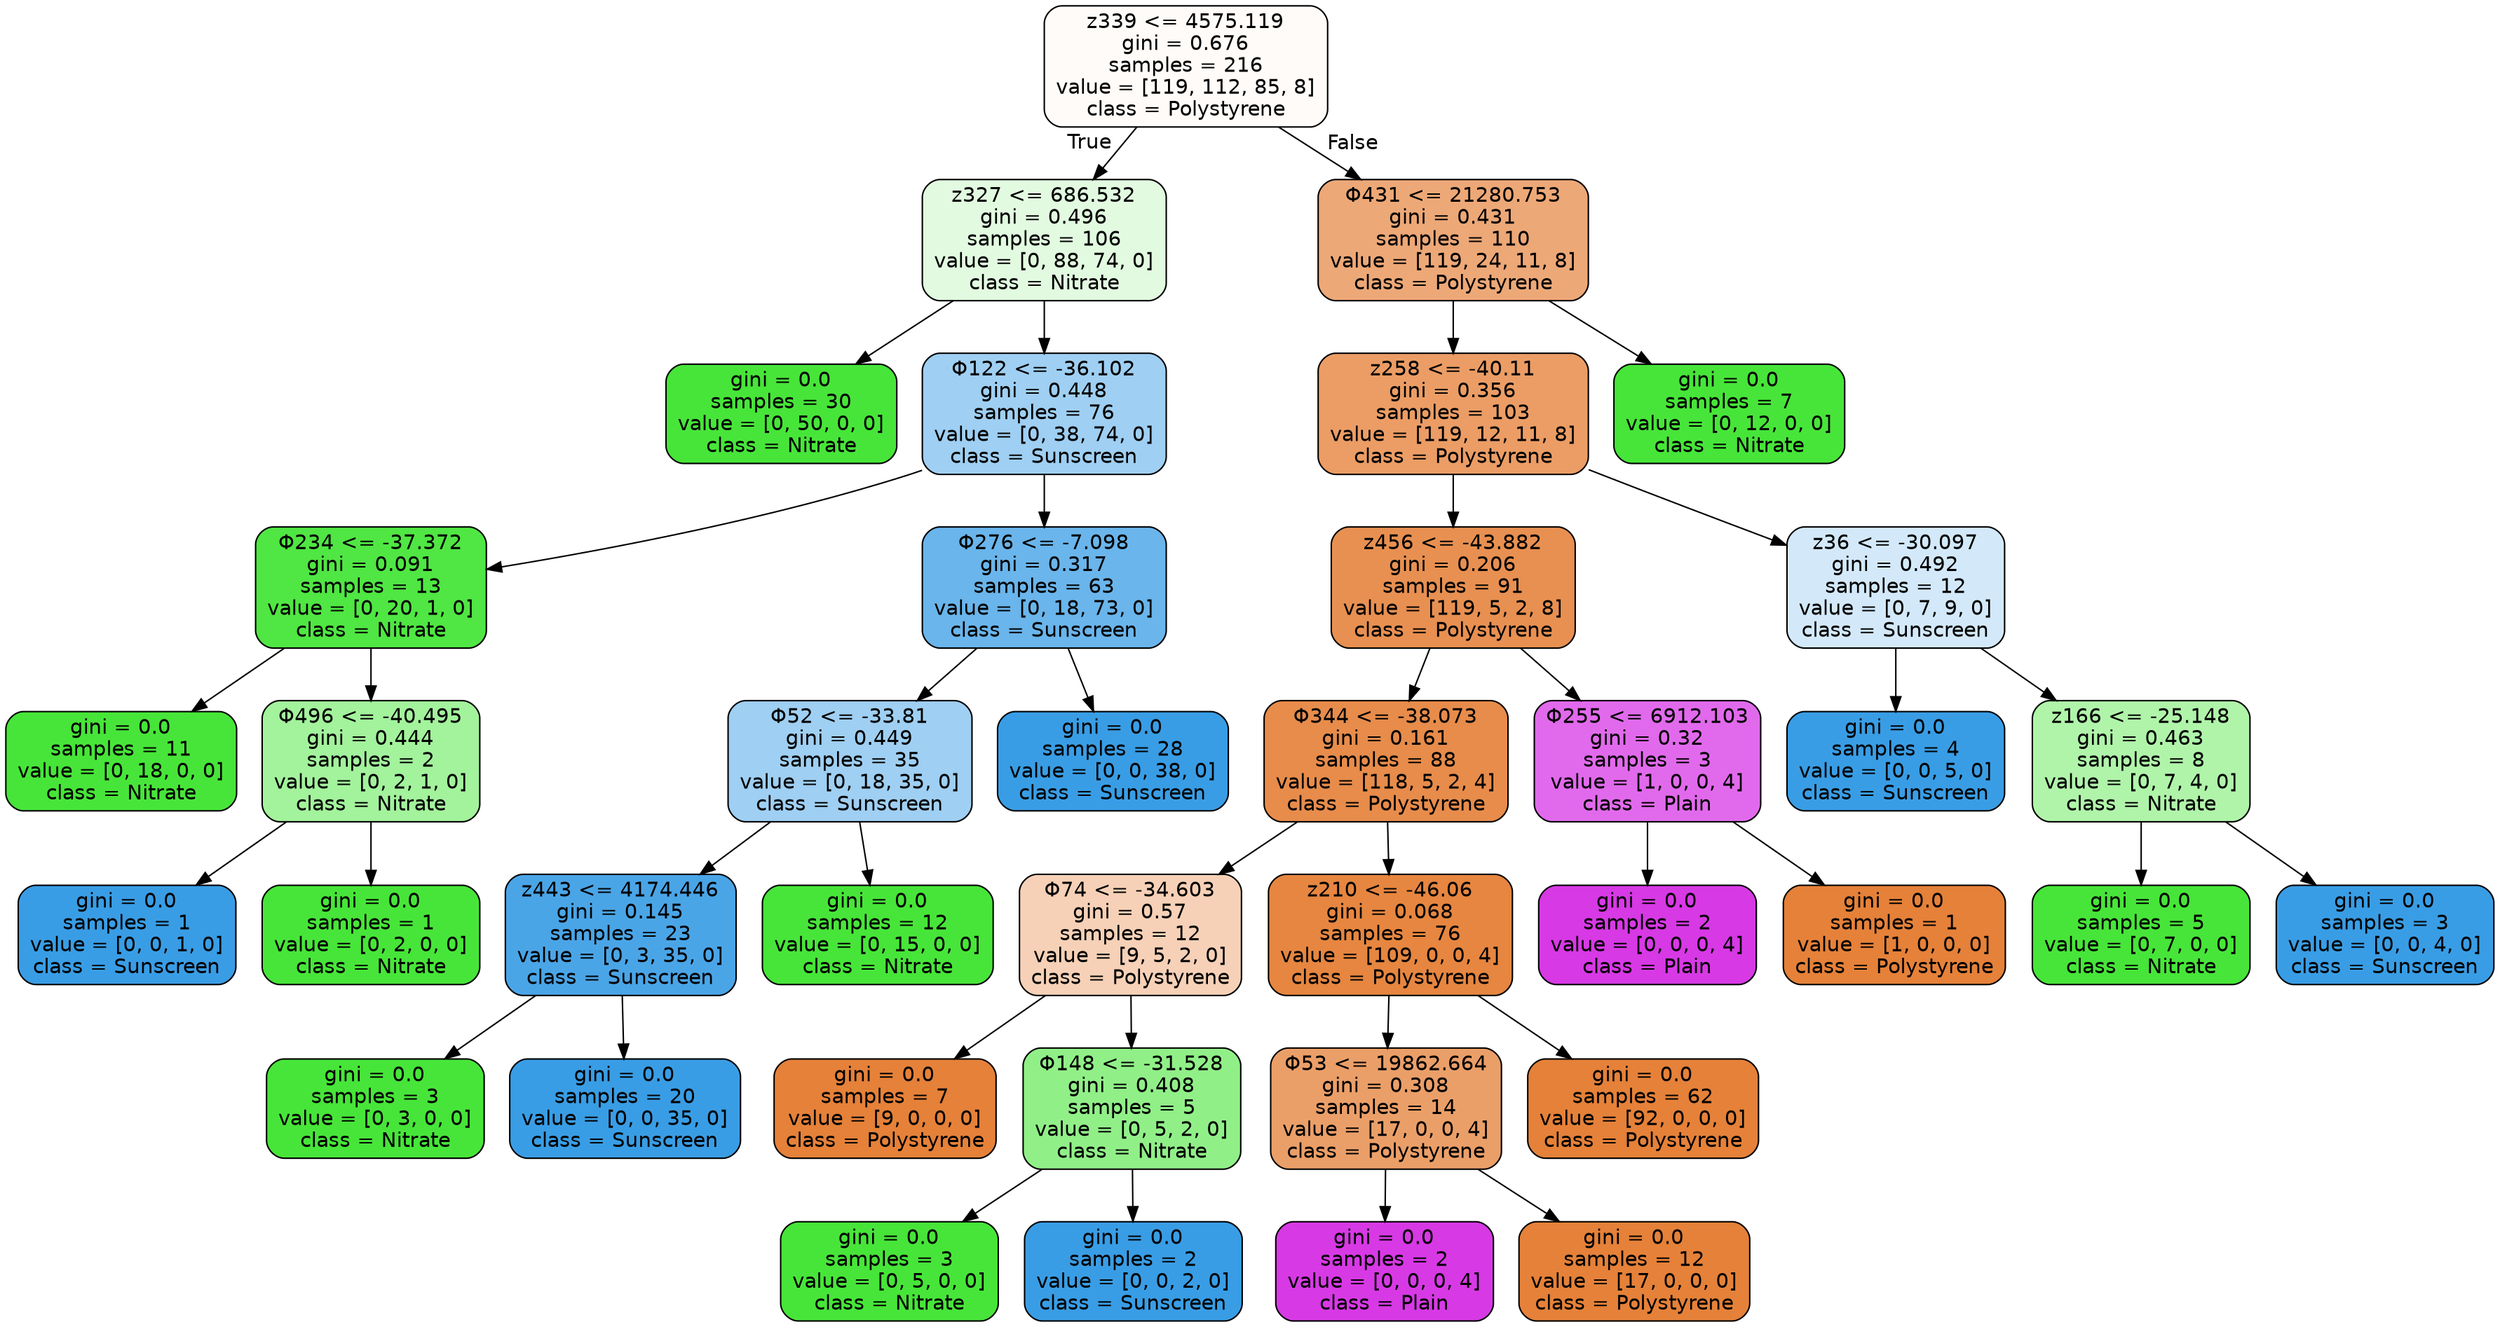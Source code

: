 digraph Tree {
node [shape=box, style="filled, rounded", color="black", fontname="helvetica"] ;
edge [fontname="helvetica"] ;
0 [label="z339 <= 4575.119\ngini = 0.676\nsamples = 216\nvalue = [119, 112, 85, 8]\nclass = Polystyrene", fillcolor="#fefbf8"] ;
1 [label="z327 <= 686.532\ngini = 0.496\nsamples = 106\nvalue = [0, 88, 74, 0]\nclass = Nitrate", fillcolor="#e2fbe0"] ;
0 -> 1 [labeldistance=2.5, labelangle=45, headlabel="True"] ;
2 [label="gini = 0.0\nsamples = 30\nvalue = [0, 50, 0, 0]\nclass = Nitrate", fillcolor="#47e539"] ;
1 -> 2 ;
3 [label="Φ122 <= -36.102\ngini = 0.448\nsamples = 76\nvalue = [0, 38, 74, 0]\nclass = Sunscreen", fillcolor="#9fcff2"] ;
1 -> 3 ;
4 [label="Φ234 <= -37.372\ngini = 0.091\nsamples = 13\nvalue = [0, 20, 1, 0]\nclass = Nitrate", fillcolor="#50e643"] ;
3 -> 4 ;
5 [label="gini = 0.0\nsamples = 11\nvalue = [0, 18, 0, 0]\nclass = Nitrate", fillcolor="#47e539"] ;
4 -> 5 ;
6 [label="Φ496 <= -40.495\ngini = 0.444\nsamples = 2\nvalue = [0, 2, 1, 0]\nclass = Nitrate", fillcolor="#a3f29c"] ;
4 -> 6 ;
7 [label="gini = 0.0\nsamples = 1\nvalue = [0, 0, 1, 0]\nclass = Sunscreen", fillcolor="#399de5"] ;
6 -> 7 ;
8 [label="gini = 0.0\nsamples = 1\nvalue = [0, 2, 0, 0]\nclass = Nitrate", fillcolor="#47e539"] ;
6 -> 8 ;
9 [label="Φ276 <= -7.098\ngini = 0.317\nsamples = 63\nvalue = [0, 18, 73, 0]\nclass = Sunscreen", fillcolor="#6ab5eb"] ;
3 -> 9 ;
10 [label="Φ52 <= -33.81\ngini = 0.449\nsamples = 35\nvalue = [0, 18, 35, 0]\nclass = Sunscreen", fillcolor="#9fcff2"] ;
9 -> 10 ;
11 [label="z443 <= 4174.446\ngini = 0.145\nsamples = 23\nvalue = [0, 3, 35, 0]\nclass = Sunscreen", fillcolor="#4aa5e7"] ;
10 -> 11 ;
12 [label="gini = 0.0\nsamples = 3\nvalue = [0, 3, 0, 0]\nclass = Nitrate", fillcolor="#47e539"] ;
11 -> 12 ;
13 [label="gini = 0.0\nsamples = 20\nvalue = [0, 0, 35, 0]\nclass = Sunscreen", fillcolor="#399de5"] ;
11 -> 13 ;
14 [label="gini = 0.0\nsamples = 12\nvalue = [0, 15, 0, 0]\nclass = Nitrate", fillcolor="#47e539"] ;
10 -> 14 ;
15 [label="gini = 0.0\nsamples = 28\nvalue = [0, 0, 38, 0]\nclass = Sunscreen", fillcolor="#399de5"] ;
9 -> 15 ;
16 [label="Φ431 <= 21280.753\ngini = 0.431\nsamples = 110\nvalue = [119, 24, 11, 8]\nclass = Polystyrene", fillcolor="#eda877"] ;
0 -> 16 [labeldistance=2.5, labelangle=-45, headlabel="False"] ;
17 [label="z258 <= -40.11\ngini = 0.356\nsamples = 103\nvalue = [119, 12, 11, 8]\nclass = Polystyrene", fillcolor="#eb9d65"] ;
16 -> 17 ;
18 [label="z456 <= -43.882\ngini = 0.206\nsamples = 91\nvalue = [119, 5, 2, 8]\nclass = Polystyrene", fillcolor="#e89051"] ;
17 -> 18 ;
19 [label="Φ344 <= -38.073\ngini = 0.161\nsamples = 88\nvalue = [118, 5, 2, 4]\nclass = Polystyrene", fillcolor="#e78c4b"] ;
18 -> 19 ;
20 [label="Φ74 <= -34.603\ngini = 0.57\nsamples = 12\nvalue = [9, 5, 2, 0]\nclass = Polystyrene", fillcolor="#f6d1b7"] ;
19 -> 20 ;
21 [label="gini = 0.0\nsamples = 7\nvalue = [9, 0, 0, 0]\nclass = Polystyrene", fillcolor="#e58139"] ;
20 -> 21 ;
22 [label="Φ148 <= -31.528\ngini = 0.408\nsamples = 5\nvalue = [0, 5, 2, 0]\nclass = Nitrate", fillcolor="#91ef88"] ;
20 -> 22 ;
23 [label="gini = 0.0\nsamples = 3\nvalue = [0, 5, 0, 0]\nclass = Nitrate", fillcolor="#47e539"] ;
22 -> 23 ;
24 [label="gini = 0.0\nsamples = 2\nvalue = [0, 0, 2, 0]\nclass = Sunscreen", fillcolor="#399de5"] ;
22 -> 24 ;
25 [label="z210 <= -46.06\ngini = 0.068\nsamples = 76\nvalue = [109, 0, 0, 4]\nclass = Polystyrene", fillcolor="#e68640"] ;
19 -> 25 ;
26 [label="Φ53 <= 19862.664\ngini = 0.308\nsamples = 14\nvalue = [17, 0, 0, 4]\nclass = Polystyrene", fillcolor="#eb9f68"] ;
25 -> 26 ;
27 [label="gini = 0.0\nsamples = 2\nvalue = [0, 0, 0, 4]\nclass = Plain", fillcolor="#d739e5"] ;
26 -> 27 ;
28 [label="gini = 0.0\nsamples = 12\nvalue = [17, 0, 0, 0]\nclass = Polystyrene", fillcolor="#e58139"] ;
26 -> 28 ;
29 [label="gini = 0.0\nsamples = 62\nvalue = [92, 0, 0, 0]\nclass = Polystyrene", fillcolor="#e58139"] ;
25 -> 29 ;
30 [label="Φ255 <= 6912.103\ngini = 0.32\nsamples = 3\nvalue = [1, 0, 0, 4]\nclass = Plain", fillcolor="#e16aec"] ;
18 -> 30 ;
31 [label="gini = 0.0\nsamples = 2\nvalue = [0, 0, 0, 4]\nclass = Plain", fillcolor="#d739e5"] ;
30 -> 31 ;
32 [label="gini = 0.0\nsamples = 1\nvalue = [1, 0, 0, 0]\nclass = Polystyrene", fillcolor="#e58139"] ;
30 -> 32 ;
33 [label="z36 <= -30.097\ngini = 0.492\nsamples = 12\nvalue = [0, 7, 9, 0]\nclass = Sunscreen", fillcolor="#d3e9f9"] ;
17 -> 33 ;
34 [label="gini = 0.0\nsamples = 4\nvalue = [0, 0, 5, 0]\nclass = Sunscreen", fillcolor="#399de5"] ;
33 -> 34 ;
35 [label="z166 <= -25.148\ngini = 0.463\nsamples = 8\nvalue = [0, 7, 4, 0]\nclass = Nitrate", fillcolor="#b0f4aa"] ;
33 -> 35 ;
36 [label="gini = 0.0\nsamples = 5\nvalue = [0, 7, 0, 0]\nclass = Nitrate", fillcolor="#47e539"] ;
35 -> 36 ;
37 [label="gini = 0.0\nsamples = 3\nvalue = [0, 0, 4, 0]\nclass = Sunscreen", fillcolor="#399de5"] ;
35 -> 37 ;
38 [label="gini = 0.0\nsamples = 7\nvalue = [0, 12, 0, 0]\nclass = Nitrate", fillcolor="#47e539"] ;
16 -> 38 ;
}